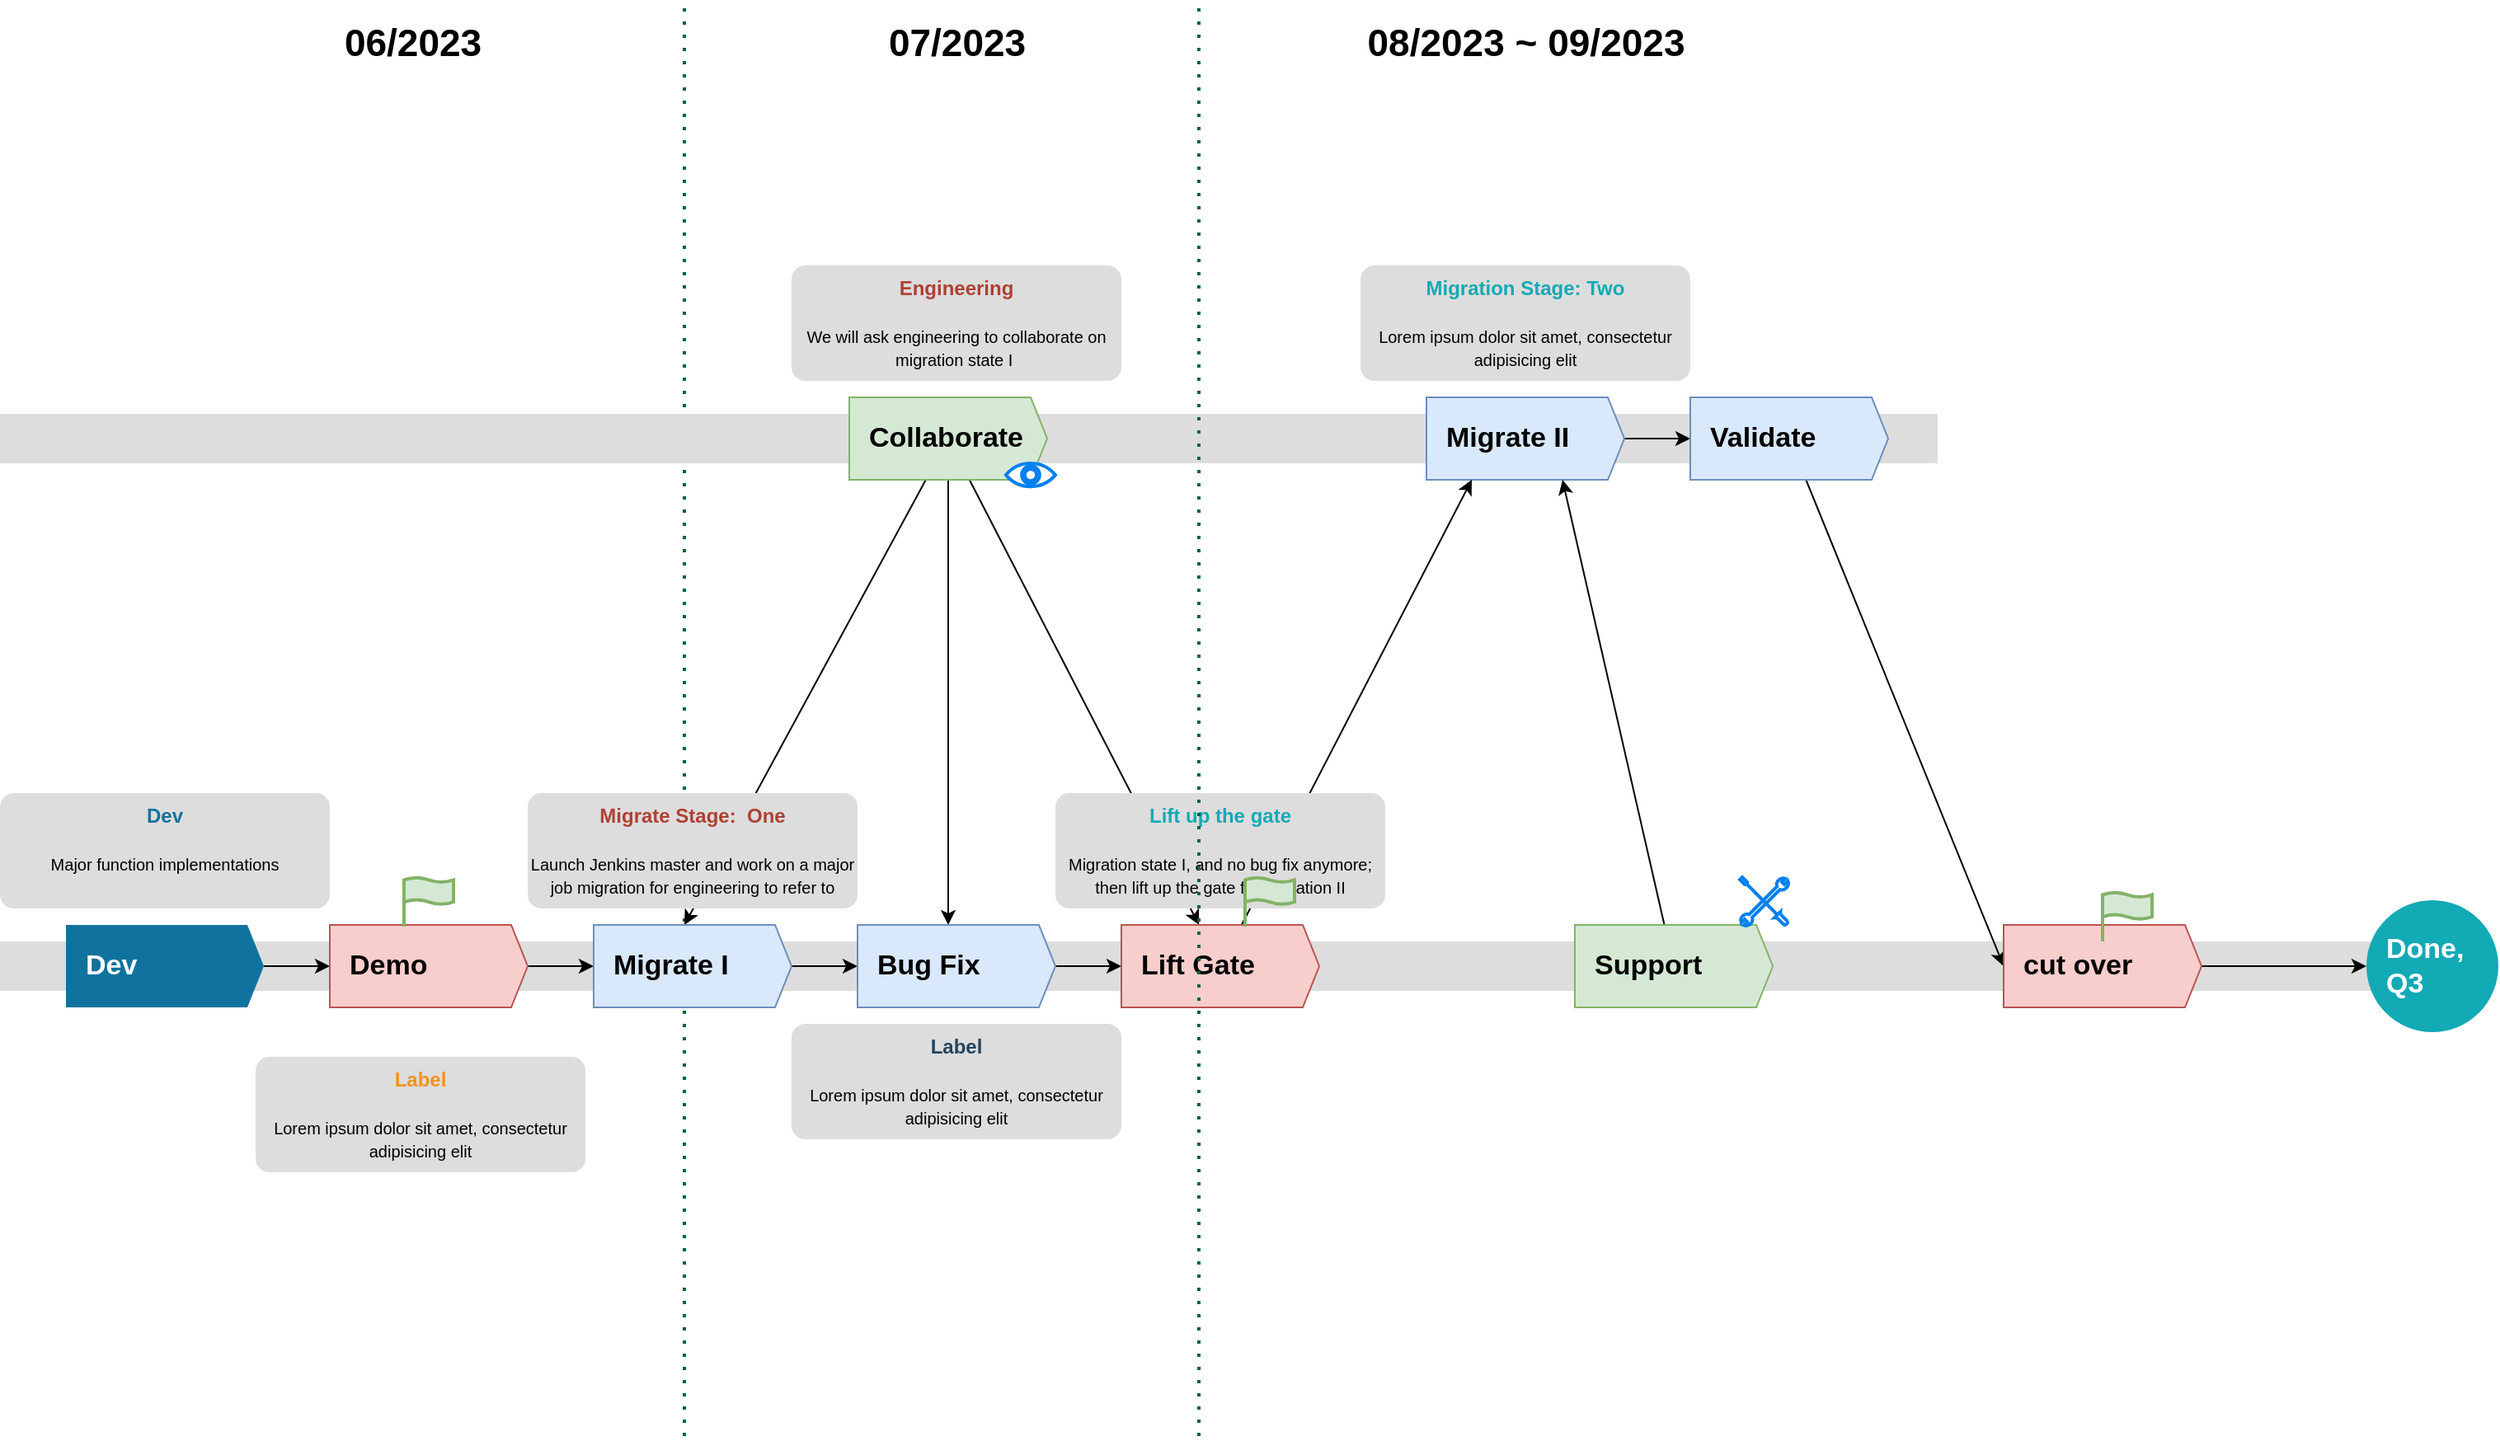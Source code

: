 <mxfile version="21.3.8" type="github">
  <diagram name="Page-1" id="HnMfe0a0eRLMPqjAUpso">
    <mxGraphModel dx="1974" dy="1012" grid="1" gridSize="10" guides="1" tooltips="1" connect="1" arrows="1" fold="1" page="1" pageScale="1" pageWidth="850" pageHeight="1100" math="0" shadow="0">
      <root>
        <mxCell id="0" />
        <mxCell id="1" parent="0" />
        <mxCell id="iIVuNRlksjzP6fEumrRO-62" value="" style="endArrow=none;dashed=1;html=1;dashPattern=1 3;strokeWidth=2;rounded=0;strokeColor=#006633;" edge="1" parent="1">
          <mxGeometry width="50" height="50" relative="1" as="geometry">
            <mxPoint x="420" y="960" as="sourcePoint" />
            <mxPoint x="420" y="90" as="targetPoint" />
          </mxGeometry>
        </mxCell>
        <mxCell id="iIVuNRlksjzP6fEumrRO-37" value="" style="fillColor=#dddddd;rounded=0;strokeColor=none;" vertex="1" parent="1">
          <mxGeometry x="5" y="340" width="1175" height="30" as="geometry" />
        </mxCell>
        <mxCell id="iIVuNRlksjzP6fEumrRO-77" style="rounded=0;orthogonalLoop=1;jettySize=auto;html=1;entryX=0;entryY=0;entryDx=55;entryDy=0;entryPerimeter=0;" edge="1" parent="1" source="iIVuNRlksjzP6fEumrRO-40" target="iIVuNRlksjzP6fEumrRO-51">
          <mxGeometry relative="1" as="geometry" />
        </mxCell>
        <mxCell id="iIVuNRlksjzP6fEumrRO-83" style="rounded=0;orthogonalLoop=1;jettySize=auto;html=1;entryX=0;entryY=0;entryDx=55;entryDy=0;entryPerimeter=0;" edge="1" parent="1" source="iIVuNRlksjzP6fEumrRO-40" target="iIVuNRlksjzP6fEumrRO-52">
          <mxGeometry relative="1" as="geometry" />
        </mxCell>
        <mxCell id="iIVuNRlksjzP6fEumrRO-84" style="rounded=0;orthogonalLoop=1;jettySize=auto;html=1;" edge="1" parent="1" source="iIVuNRlksjzP6fEumrRO-40" target="iIVuNRlksjzP6fEumrRO-53">
          <mxGeometry relative="1" as="geometry" />
        </mxCell>
        <mxCell id="iIVuNRlksjzP6fEumrRO-40" value="Collaborate" style="shape=mxgraph.infographic.ribbonSimple;notch1=0;notch2=10;notch=0;html=1;fillColor=#d5e8d4;strokeColor=#82b366;shadow=0;fontSize=17;align=left;spacingLeft=10;fontStyle=1;whiteSpace=wrap;" vertex="1" parent="1">
          <mxGeometry x="520" y="330" width="120" height="50" as="geometry" />
        </mxCell>
        <mxCell id="iIVuNRlksjzP6fEumrRO-74" style="edgeStyle=orthogonalEdgeStyle;rounded=0;orthogonalLoop=1;jettySize=auto;html=1;entryX=0;entryY=0;entryDx=0;entryDy=25;entryPerimeter=0;" edge="1" parent="1" source="iIVuNRlksjzP6fEumrRO-42" target="iIVuNRlksjzP6fEumrRO-59">
          <mxGeometry relative="1" as="geometry" />
        </mxCell>
        <mxCell id="iIVuNRlksjzP6fEumrRO-42" value="Migrate II" style="shape=mxgraph.infographic.ribbonSimple;notch1=0;notch2=10;notch=0;html=1;fillColor=#dae8fc;strokeColor=#6c8ebf;shadow=0;fontSize=17;align=left;spacingLeft=10;fontStyle=1;whiteSpace=wrap;" vertex="1" parent="1">
          <mxGeometry x="870" y="330" width="120" height="50" as="geometry" />
        </mxCell>
        <mxCell id="iIVuNRlksjzP6fEumrRO-45" value="&lt;font style=&quot;&quot;&gt;&lt;font style=&quot;font-size: 12px;&quot; color=&quot;#AE4132&quot;&gt;&lt;b&gt;Engineering&lt;/b&gt;&lt;/font&gt;&lt;br&gt;&lt;br&gt;&lt;font size=&quot;1&quot;&gt;We will ask engineering to collaborate on migration state I&amp;nbsp;&lt;/font&gt;&lt;br&gt;&lt;/font&gt;" style="rounded=1;strokeColor=none;fillColor=#DDDDDD;align=center;arcSize=12;verticalAlign=top;whiteSpace=wrap;html=1;fontSize=12;" vertex="1" parent="1">
          <mxGeometry x="485" y="250" width="200" height="70" as="geometry" />
        </mxCell>
        <mxCell id="iIVuNRlksjzP6fEumrRO-47" value="&lt;font style=&quot;font-size: 10px&quot;&gt;&lt;font style=&quot;font-size: 12px&quot; color=&quot;#12AAB5&quot;&gt;&lt;b&gt;Migration Stage: Two&lt;/b&gt;&lt;/font&gt;&lt;br&gt;&lt;br&gt;&lt;font size=&quot;1&quot;&gt;Lorem ipsum dolor sit amet, consectetur adipisicing elit&lt;/font&gt;&lt;/font&gt;" style="rounded=1;strokeColor=none;fillColor=#DDDDDD;align=center;arcSize=12;verticalAlign=top;whiteSpace=wrap;html=1;fontSize=12;" vertex="1" parent="1">
          <mxGeometry x="830" y="250" width="200" height="70" as="geometry" />
        </mxCell>
        <mxCell id="iIVuNRlksjzP6fEumrRO-48" value="" style="fillColor=#dddddd;rounded=0;strokeColor=none;" vertex="1" parent="1">
          <mxGeometry x="5" y="660" width="1455" height="30" as="geometry" />
        </mxCell>
        <mxCell id="iIVuNRlksjzP6fEumrRO-66" style="edgeStyle=orthogonalEdgeStyle;rounded=0;orthogonalLoop=1;jettySize=auto;html=1;entryX=0;entryY=0;entryDx=0;entryDy=25;entryPerimeter=0;" edge="1" parent="1" source="iIVuNRlksjzP6fEumrRO-49" target="iIVuNRlksjzP6fEumrRO-50">
          <mxGeometry relative="1" as="geometry" />
        </mxCell>
        <mxCell id="iIVuNRlksjzP6fEumrRO-49" value="Dev" style="shape=mxgraph.infographic.ribbonSimple;notch1=0;notch2=10;notch=0;html=1;fillColor=#10739E;strokeColor=none;shadow=0;fontSize=17;fontColor=#FFFFFF;align=left;spacingLeft=10;fontStyle=1;whiteSpace=wrap;" vertex="1" parent="1">
          <mxGeometry x="45" y="650" width="120" height="50" as="geometry" />
        </mxCell>
        <mxCell id="iIVuNRlksjzP6fEumrRO-67" style="edgeStyle=orthogonalEdgeStyle;rounded=0;orthogonalLoop=1;jettySize=auto;html=1;entryX=0;entryY=0;entryDx=0;entryDy=25;entryPerimeter=0;" edge="1" parent="1" source="iIVuNRlksjzP6fEumrRO-50" target="iIVuNRlksjzP6fEumrRO-51">
          <mxGeometry relative="1" as="geometry" />
        </mxCell>
        <mxCell id="iIVuNRlksjzP6fEumrRO-50" value="Demo" style="shape=mxgraph.infographic.ribbonSimple;notch1=0;notch2=10;notch=0;html=1;fillColor=#f8cecc;strokeColor=#b85450;shadow=0;fontSize=17;align=left;spacingLeft=10;fontStyle=1;whiteSpace=wrap;" vertex="1" parent="1">
          <mxGeometry x="205" y="650" width="120" height="50" as="geometry" />
        </mxCell>
        <mxCell id="iIVuNRlksjzP6fEumrRO-70" style="edgeStyle=orthogonalEdgeStyle;rounded=0;orthogonalLoop=1;jettySize=auto;html=1;entryX=0;entryY=0;entryDx=0;entryDy=25;entryPerimeter=0;" edge="1" parent="1" source="iIVuNRlksjzP6fEumrRO-51" target="iIVuNRlksjzP6fEumrRO-52">
          <mxGeometry relative="1" as="geometry" />
        </mxCell>
        <mxCell id="iIVuNRlksjzP6fEumrRO-51" value="Migrate I" style="shape=mxgraph.infographic.ribbonSimple;notch1=0;notch2=10;notch=0;html=1;fillColor=#dae8fc;strokeColor=#6c8ebf;shadow=0;fontSize=17;align=left;spacingLeft=10;fontStyle=1;whiteSpace=wrap;" vertex="1" parent="1">
          <mxGeometry x="365" y="650" width="120" height="50" as="geometry" />
        </mxCell>
        <mxCell id="iIVuNRlksjzP6fEumrRO-71" style="edgeStyle=orthogonalEdgeStyle;rounded=0;orthogonalLoop=1;jettySize=auto;html=1;entryX=0;entryY=0;entryDx=0;entryDy=25;entryPerimeter=0;" edge="1" parent="1" source="iIVuNRlksjzP6fEumrRO-52" target="iIVuNRlksjzP6fEumrRO-53">
          <mxGeometry relative="1" as="geometry" />
        </mxCell>
        <mxCell id="iIVuNRlksjzP6fEumrRO-52" value="Bug Fix" style="shape=mxgraph.infographic.ribbonSimple;notch1=0;notch2=10;notch=0;html=1;fillColor=#dae8fc;strokeColor=#6c8ebf;shadow=0;fontSize=17;align=left;spacingLeft=10;fontStyle=1;whiteSpace=wrap;" vertex="1" parent="1">
          <mxGeometry x="525" y="650" width="120" height="50" as="geometry" />
        </mxCell>
        <mxCell id="iIVuNRlksjzP6fEumrRO-72" style="rounded=0;orthogonalLoop=1;jettySize=auto;html=1;entryX=0;entryY=0;entryDx=27.5;entryDy=50;entryPerimeter=0;" edge="1" parent="1" source="iIVuNRlksjzP6fEumrRO-53" target="iIVuNRlksjzP6fEumrRO-42">
          <mxGeometry relative="1" as="geometry" />
        </mxCell>
        <mxCell id="iIVuNRlksjzP6fEumrRO-53" value="Lift Gate" style="shape=mxgraph.infographic.ribbonSimple;notch1=0;notch2=10;notch=0;html=1;fillColor=#f8cecc;strokeColor=#b85450;shadow=0;fontSize=17;align=left;spacingLeft=10;fontStyle=1;whiteSpace=wrap;" vertex="1" parent="1">
          <mxGeometry x="685" y="650" width="120" height="50" as="geometry" />
        </mxCell>
        <mxCell id="iIVuNRlksjzP6fEumrRO-54" value="&lt;font style=&quot;font-size: 10px&quot;&gt;&lt;font style=&quot;font-size: 12px&quot; color=&quot;#10739E&quot;&gt;&lt;b&gt;Dev&lt;/b&gt;&lt;/font&gt;&lt;br&gt;&lt;br&gt;&lt;font size=&quot;1&quot;&gt;Major function implementations&lt;/font&gt;&lt;/font&gt;" style="rounded=1;strokeColor=none;fillColor=#DDDDDD;align=center;arcSize=12;verticalAlign=top;whiteSpace=wrap;html=1;fontSize=12;" vertex="1" parent="1">
          <mxGeometry x="5" y="570" width="200" height="70" as="geometry" />
        </mxCell>
        <mxCell id="iIVuNRlksjzP6fEumrRO-55" value="&lt;font style=&quot;font-size: 10px&quot;&gt;&lt;font style=&quot;font-size: 12px&quot; color=&quot;#F2931E&quot;&gt;&lt;b&gt;Label&lt;/b&gt;&lt;/font&gt;&lt;br&gt;&lt;br&gt;&lt;font size=&quot;1&quot;&gt;Lorem ipsum dolor sit amet, consectetur adipisicing elit&lt;/font&gt;&lt;/font&gt;" style="rounded=1;strokeColor=none;fillColor=#DDDDDD;align=center;arcSize=12;verticalAlign=top;whiteSpace=wrap;html=1;fontSize=12;" vertex="1" parent="1">
          <mxGeometry x="160" y="730" width="200" height="70" as="geometry" />
        </mxCell>
        <mxCell id="iIVuNRlksjzP6fEumrRO-56" value="&lt;font style=&quot;&quot;&gt;&lt;font style=&quot;font-size: 12px;&quot; color=&quot;#AE4132&quot;&gt;&lt;b&gt;Migrate Stage:&amp;nbsp; One&lt;/b&gt;&lt;/font&gt;&lt;br&gt;&lt;br&gt;&lt;font size=&quot;1&quot;&gt;Launch Jenkins master and work on a major job migration&amp;nbsp;for engineering to refer to&lt;/font&gt;&lt;br&gt;&lt;/font&gt;" style="rounded=1;strokeColor=none;fillColor=#DDDDDD;align=center;arcSize=12;verticalAlign=top;whiteSpace=wrap;html=1;fontSize=12;" vertex="1" parent="1">
          <mxGeometry x="325" y="570" width="200" height="70" as="geometry" />
        </mxCell>
        <mxCell id="iIVuNRlksjzP6fEumrRO-57" value="&lt;font style=&quot;font-size: 10px&quot;&gt;&lt;font style=&quot;font-size: 12px&quot; color=&quot;#23445D&quot;&gt;&lt;b&gt;Label&lt;/b&gt;&lt;/font&gt;&lt;br&gt;&lt;br&gt;&lt;font size=&quot;1&quot;&gt;Lorem ipsum dolor sit amet, consectetur adipisicing elit&lt;/font&gt;&lt;/font&gt;" style="rounded=1;strokeColor=none;fillColor=#DDDDDD;align=center;arcSize=12;verticalAlign=top;whiteSpace=wrap;html=1;fontSize=12;" vertex="1" parent="1">
          <mxGeometry x="485" y="710" width="200" height="70" as="geometry" />
        </mxCell>
        <mxCell id="iIVuNRlksjzP6fEumrRO-58" value="&lt;font style=&quot;&quot;&gt;&lt;font color=&quot;#12aab5&quot;&gt;&lt;b&gt;Lift up the gate&lt;/b&gt;&lt;/font&gt;&lt;br&gt;&lt;br&gt;&lt;span style=&quot;font-size: 10px;&quot;&gt;Migration state I, and no bug fix anymore; then lift up the gate for migration II&lt;/span&gt;&lt;br&gt;&lt;/font&gt;" style="rounded=1;strokeColor=none;fillColor=#DDDDDD;align=center;arcSize=12;verticalAlign=top;whiteSpace=wrap;html=1;fontSize=12;" vertex="1" parent="1">
          <mxGeometry x="645" y="570" width="200" height="70" as="geometry" />
        </mxCell>
        <mxCell id="iIVuNRlksjzP6fEumrRO-75" style="rounded=0;orthogonalLoop=1;jettySize=auto;html=1;entryX=0;entryY=0;entryDx=0;entryDy=25;entryPerimeter=0;" edge="1" parent="1" source="iIVuNRlksjzP6fEumrRO-59" target="iIVuNRlksjzP6fEumrRO-61">
          <mxGeometry relative="1" as="geometry" />
        </mxCell>
        <mxCell id="iIVuNRlksjzP6fEumrRO-59" value="Validate" style="shape=mxgraph.infographic.ribbonSimple;notch1=0;notch2=10;notch=0;html=1;fillColor=#dae8fc;strokeColor=#6c8ebf;shadow=0;fontSize=17;align=left;spacingLeft=10;fontStyle=1;whiteSpace=wrap;" vertex="1" parent="1">
          <mxGeometry x="1030" y="330" width="120" height="50" as="geometry" />
        </mxCell>
        <mxCell id="iIVuNRlksjzP6fEumrRO-73" style="rounded=0;orthogonalLoop=1;jettySize=auto;html=1;entryX=0;entryY=0;entryDx=82.5;entryDy=50;entryPerimeter=0;" edge="1" parent="1" source="iIVuNRlksjzP6fEumrRO-60" target="iIVuNRlksjzP6fEumrRO-42">
          <mxGeometry relative="1" as="geometry" />
        </mxCell>
        <mxCell id="iIVuNRlksjzP6fEumrRO-60" value="Support" style="shape=mxgraph.infographic.ribbonSimple;notch1=0;notch2=10;notch=0;html=1;fillColor=#d5e8d4;strokeColor=#82b366;shadow=0;fontSize=17;align=left;spacingLeft=10;fontStyle=1;whiteSpace=wrap;" vertex="1" parent="1">
          <mxGeometry x="960" y="650" width="120" height="50" as="geometry" />
        </mxCell>
        <mxCell id="iIVuNRlksjzP6fEumrRO-76" style="edgeStyle=orthogonalEdgeStyle;rounded=0;orthogonalLoop=1;jettySize=auto;html=1;" edge="1" parent="1" source="iIVuNRlksjzP6fEumrRO-61" target="iIVuNRlksjzP6fEumrRO-64">
          <mxGeometry relative="1" as="geometry" />
        </mxCell>
        <mxCell id="iIVuNRlksjzP6fEumrRO-61" value="cut over" style="shape=mxgraph.infographic.ribbonSimple;notch1=0;notch2=10;notch=0;html=1;fillColor=#f8cecc;strokeColor=#b85450;shadow=0;fontSize=17;align=left;spacingLeft=10;fontStyle=1;whiteSpace=wrap;" vertex="1" parent="1">
          <mxGeometry x="1220" y="650" width="120" height="50" as="geometry" />
        </mxCell>
        <mxCell id="iIVuNRlksjzP6fEumrRO-64" value="Done, Q3" style="ellipse;whiteSpace=wrap;html=1;fontSize=17;align=left;fillColor=#12AAB5;strokeColor=none;fontColor=#FFFFFF;shadow=0;spacingLeft=10;fontStyle=1;" vertex="1" parent="1">
          <mxGeometry x="1440" y="635" width="80" height="80" as="geometry" />
        </mxCell>
        <mxCell id="iIVuNRlksjzP6fEumrRO-78" value="" style="endArrow=none;dashed=1;html=1;dashPattern=1 3;strokeWidth=2;rounded=0;strokeColor=#006633;" edge="1" parent="1">
          <mxGeometry width="50" height="50" relative="1" as="geometry">
            <mxPoint x="732" y="960" as="sourcePoint" />
            <mxPoint x="732" y="90" as="targetPoint" />
          </mxGeometry>
        </mxCell>
        <mxCell id="iIVuNRlksjzP6fEumrRO-79" value="06/2023" style="text;html=1;align=center;verticalAlign=middle;resizable=0;points=[];autosize=1;strokeColor=none;fillColor=none;fontSize=23;fontStyle=1" vertex="1" parent="1">
          <mxGeometry x="200" y="95" width="110" height="40" as="geometry" />
        </mxCell>
        <mxCell id="iIVuNRlksjzP6fEumrRO-80" value="07/2023" style="text;html=1;align=center;verticalAlign=middle;resizable=0;points=[];autosize=1;strokeColor=none;fillColor=none;fontSize=23;fontStyle=1" vertex="1" parent="1">
          <mxGeometry x="530" y="95" width="110" height="40" as="geometry" />
        </mxCell>
        <mxCell id="iIVuNRlksjzP6fEumrRO-81" value="08/2023 ~ 09/2023" style="text;html=1;align=center;verticalAlign=middle;resizable=0;points=[];autosize=1;strokeColor=none;fillColor=none;fontSize=23;fontStyle=1" vertex="1" parent="1">
          <mxGeometry x="820" y="95" width="220" height="40" as="geometry" />
        </mxCell>
        <mxCell id="iIVuNRlksjzP6fEumrRO-82" value="" style="html=1;verticalLabelPosition=bottom;align=center;labelBackgroundColor=#ffffff;verticalAlign=top;strokeWidth=2;strokeColor=#0080F0;shadow=0;dashed=0;shape=mxgraph.ios7.icons.eye;" vertex="1" parent="1">
          <mxGeometry x="615" y="370" width="30" height="14.1" as="geometry" />
        </mxCell>
        <mxCell id="iIVuNRlksjzP6fEumrRO-85" value="" style="html=1;verticalLabelPosition=bottom;align=center;labelBackgroundColor=#ffffff;verticalAlign=top;strokeWidth=2;strokeColor=#0080F0;shadow=0;dashed=0;shape=mxgraph.ios7.icons.tools;pointerEvents=1" vertex="1" parent="1">
          <mxGeometry x="1060" y="621" width="29.7" height="29.7" as="geometry" />
        </mxCell>
        <mxCell id="iIVuNRlksjzP6fEumrRO-86" value="" style="html=1;verticalLabelPosition=bottom;align=center;labelBackgroundColor=#ffffff;verticalAlign=top;strokeWidth=2;strokeColor=#82b366;shadow=0;dashed=0;shape=mxgraph.ios7.icons.flag;fillColor=#d5e8d4;" vertex="1" parent="1">
          <mxGeometry x="250" y="621" width="30" height="30" as="geometry" />
        </mxCell>
        <mxCell id="iIVuNRlksjzP6fEumrRO-87" value="" style="html=1;verticalLabelPosition=bottom;align=center;labelBackgroundColor=#ffffff;verticalAlign=top;strokeWidth=2;strokeColor=#82b366;shadow=0;dashed=0;shape=mxgraph.ios7.icons.flag;fillColor=#d5e8d4;" vertex="1" parent="1">
          <mxGeometry x="760" y="621" width="30" height="30" as="geometry" />
        </mxCell>
        <mxCell id="iIVuNRlksjzP6fEumrRO-88" value="" style="html=1;verticalLabelPosition=bottom;align=center;labelBackgroundColor=#ffffff;verticalAlign=top;strokeWidth=2;strokeColor=#82b366;shadow=0;dashed=0;shape=mxgraph.ios7.icons.flag;fillColor=#d5e8d4;" vertex="1" parent="1">
          <mxGeometry x="1280" y="630" width="30" height="30" as="geometry" />
        </mxCell>
      </root>
    </mxGraphModel>
  </diagram>
</mxfile>
